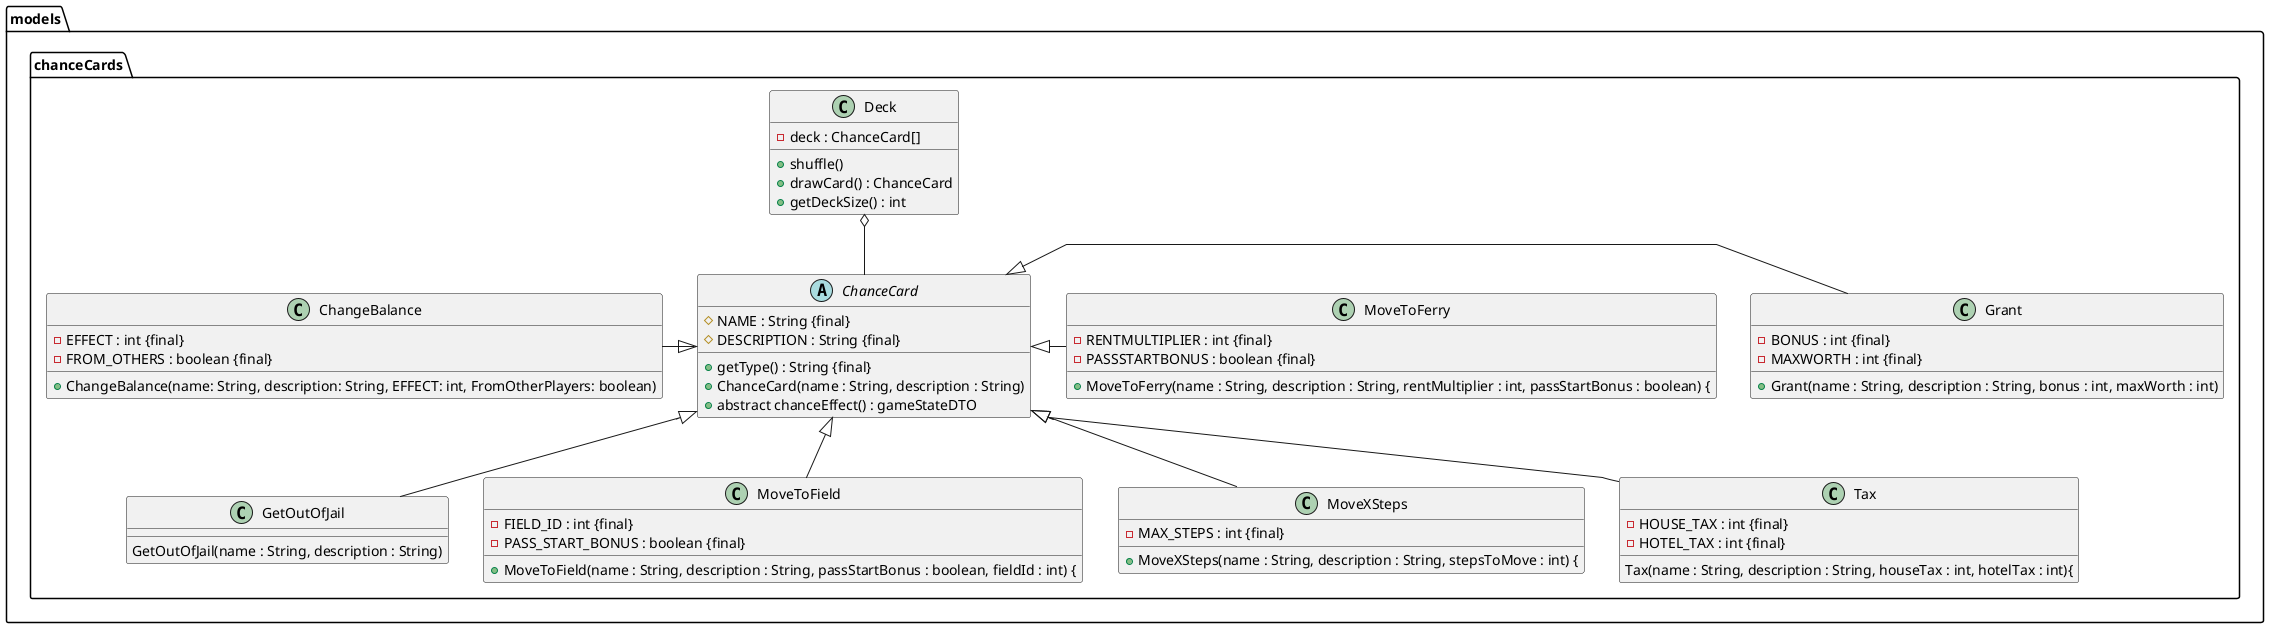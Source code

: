 @startuml
'https://plantuml.com/class-diagram
skinparam linetype polyline


package models.chanceCards{
class Deck{
 - deck : ChanceCard[]
 + shuffle()
 + drawCard() : ChanceCard
 + getDeckSize() : int
}

abstract ChanceCard{
 # NAME : String {final}
 # DESCRIPTION : String {final}
 + getType() : String {final}
 + ChanceCard(name : String, description : String)
 + abstract chanceEffect() : gameStateDTO
}
class ChangeBalance {
 - EFFECT : int {final}
 - FROM_OTHERS : boolean {final}
 + ChangeBalance(name: String, description: String, EFFECT: int, FromOtherPlayers: boolean)
}
class GetOutOfJail {
    GetOutOfJail(name : String, description : String)
}
class Grant {
 - BONUS : int {final}
 - MAXWORTH : int {final}
 + Grant(name : String, description : String, bonus : int, maxWorth : int)
}
class MoveToFerry {
 - RENTMULTIPLIER : int {final}
 - PASSSTARTBONUS : boolean {final}
 + MoveToFerry(name : String, description : String, rentMultiplier : int, passStartBonus : boolean) {
}

class MoveToField {
 - FIELD_ID : int {final}
 - PASS_START_BONUS : boolean {final}
 + MoveToField(name : String, description : String, passStartBonus : boolean, fieldId : int) {
}
class MoveXSteps {
 - MAX_STEPS : int {final}
 + MoveXSteps(name : String, description : String, stepsToMove : int) {
}
class Tax {
 - HOUSE_TAX : int {final}
 - HOTEL_TAX : int {final}
 Tax(name : String, description : String, houseTax : int, hotelTax : int){
}
Deck o-- ChanceCard

ChanceCard <|-left- ChangeBalance
ChanceCard <|-right- Grant
ChanceCard <|-- Tax
ChanceCard <|-- MoveXSteps
ChanceCard <|-right- MoveToFerry
ChanceCard <|-- GetOutOfJail
ChanceCard <|-- MoveToField

@enduml